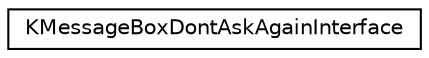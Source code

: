 digraph "Graphical Class Hierarchy"
{
  edge [fontname="Helvetica",fontsize="10",labelfontname="Helvetica",labelfontsize="10"];
  node [fontname="Helvetica",fontsize="10",shape=record];
  rankdir="LR";
  Node0 [label="KMessageBoxDontAskAgainInterface",height=0.2,width=0.4,color="black", fillcolor="white", style="filled",URL="$classKMessageBoxDontAskAgainInterface.html"];
}
